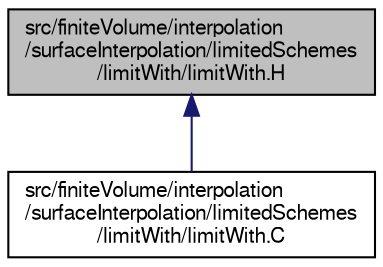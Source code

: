 digraph "src/finiteVolume/interpolation/surfaceInterpolation/limitedSchemes/limitWith/limitWith.H"
{
  bgcolor="transparent";
  edge [fontname="FreeSans",fontsize="10",labelfontname="FreeSans",labelfontsize="10"];
  node [fontname="FreeSans",fontsize="10",shape=record];
  Node1 [label="src/finiteVolume/interpolation\l/surfaceInterpolation/limitedSchemes\l/limitWith/limitWith.H",height=0.2,width=0.4,color="black", fillcolor="grey75", style="filled" fontcolor="black"];
  Node1 -> Node2 [dir="back",color="midnightblue",fontsize="10",style="solid",fontname="FreeSans"];
  Node2 [label="src/finiteVolume/interpolation\l/surfaceInterpolation/limitedSchemes\l/limitWith/limitWith.C",height=0.2,width=0.4,color="black",URL="$a05587.html"];
}
